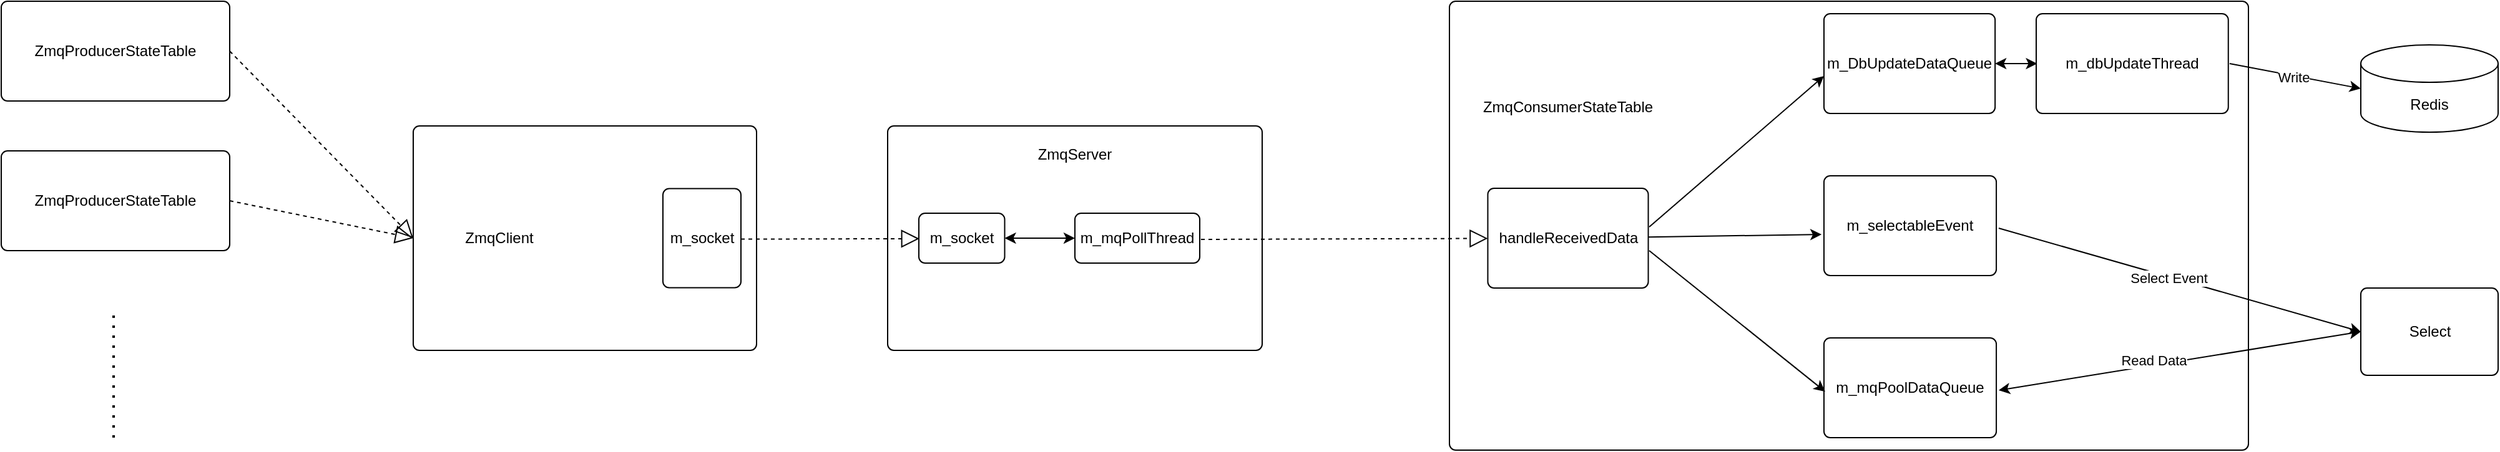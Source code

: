 <mxfile version="20.7.4" type="device"><diagram id="eAsqCl2Hr4wxiDtrhuM2" name="第 1 页"><mxGraphModel dx="1999" dy="558" grid="1" gridSize="10" guides="1" tooltips="1" connect="1" arrows="1" fold="1" page="1" pageScale="1" pageWidth="827" pageHeight="1169" math="0" shadow="0"><root><mxCell id="0"/><mxCell id="1" parent="0"/><mxCell id="B-Z8X0JQEYC3ISRo9Xac-11" value="" style="rounded=1;absoluteArcSize=1;html=1;arcSize=10;" parent="1" vertex="1"><mxGeometry x="-60" y="380" width="275" height="180" as="geometry"/></mxCell><mxCell id="B-Z8X0JQEYC3ISRo9Xac-12" value="ZmqClient" style="html=1;shape=mxgraph.er.anchor;whiteSpace=wrap;" parent="B-Z8X0JQEYC3ISRo9Xac-11" vertex="1"><mxGeometry width="137.5" height="180" as="geometry"/></mxCell><mxCell id="B-Z8X0JQEYC3ISRo9Xac-13" value="m_socket" style="rounded=1;absoluteArcSize=1;html=1;arcSize=10;whiteSpace=wrap;points=[];strokeColor=inherit;fillColor=inherit;" parent="B-Z8X0JQEYC3ISRo9Xac-11" vertex="1"><mxGeometry x="200" y="50.25" width="62.5" height="79.5" as="geometry"/></mxCell><mxCell id="B-Z8X0JQEYC3ISRo9Xac-14" value="" style="rounded=1;absoluteArcSize=1;html=1;arcSize=10;" parent="1" vertex="1"><mxGeometry x="320" y="380" width="300" height="180" as="geometry"/></mxCell><mxCell id="B-Z8X0JQEYC3ISRo9Xac-15" value="ZmqServer" style="html=1;shape=mxgraph.er.anchor;whiteSpace=wrap;" parent="B-Z8X0JQEYC3ISRo9Xac-14" vertex="1"><mxGeometry width="300" height="45" as="geometry"/></mxCell><mxCell id="B-Z8X0JQEYC3ISRo9Xac-16" value="m_socket" style="rounded=1;absoluteArcSize=1;html=1;arcSize=10;whiteSpace=wrap;points=[];strokeColor=inherit;fillColor=inherit;" parent="B-Z8X0JQEYC3ISRo9Xac-14" vertex="1"><mxGeometry x="25" y="70" width="68.75" height="40" as="geometry"/></mxCell><mxCell id="B-Z8X0JQEYC3ISRo9Xac-21" value="m_mqPollThread" style="rounded=1;absoluteArcSize=1;html=1;arcSize=10;whiteSpace=wrap;points=[];strokeColor=inherit;fillColor=inherit;" parent="B-Z8X0JQEYC3ISRo9Xac-14" vertex="1"><mxGeometry x="150" y="70" width="100" height="40" as="geometry"/></mxCell><mxCell id="B-Z8X0JQEYC3ISRo9Xac-24" value="" style="endArrow=classic;startArrow=classic;html=1;rounded=0;" parent="B-Z8X0JQEYC3ISRo9Xac-14" source="B-Z8X0JQEYC3ISRo9Xac-16" target="B-Z8X0JQEYC3ISRo9Xac-21" edge="1"><mxGeometry width="50" height="50" relative="1" as="geometry"><mxPoint x="51.064" y="160" as="sourcePoint"/><mxPoint x="82.979" y="135" as="targetPoint"/></mxGeometry></mxCell><mxCell id="B-Z8X0JQEYC3ISRo9Xac-17" value="" style="endArrow=block;dashed=1;endFill=0;endSize=12;html=1;rounded=0;exitX=1;exitY=0.51;exitDx=0;exitDy=0;entryX=0.006;entryY=0.51;entryDx=0;entryDy=0;entryPerimeter=0;exitPerimeter=0;" parent="1" source="B-Z8X0JQEYC3ISRo9Xac-13" target="B-Z8X0JQEYC3ISRo9Xac-16" edge="1"><mxGeometry width="160" relative="1" as="geometry"><mxPoint x="245" y="250" as="sourcePoint"/><mxPoint x="460" y="250" as="targetPoint"/></mxGeometry></mxCell><mxCell id="4ZpN4e20llAo8rxtcFnt-1" value="" style="rounded=1;absoluteArcSize=1;html=1;arcSize=10;" vertex="1" parent="1"><mxGeometry x="-390" y="280" width="183" height="80" as="geometry"/></mxCell><mxCell id="4ZpN4e20llAo8rxtcFnt-2" value="ZmqProducerStateTable" style="html=1;shape=mxgraph.er.anchor;whiteSpace=wrap;" vertex="1" parent="4ZpN4e20llAo8rxtcFnt-1"><mxGeometry width="183" height="80" as="geometry"/></mxCell><mxCell id="4ZpN4e20llAo8rxtcFnt-4" value="" style="rounded=1;absoluteArcSize=1;html=1;arcSize=10;" vertex="1" parent="1"><mxGeometry x="-390" y="400" width="183" height="80" as="geometry"/></mxCell><mxCell id="4ZpN4e20llAo8rxtcFnt-5" value="ZmqProducerStateTable" style="html=1;shape=mxgraph.er.anchor;whiteSpace=wrap;" vertex="1" parent="4ZpN4e20llAo8rxtcFnt-4"><mxGeometry width="183" height="80" as="geometry"/></mxCell><mxCell id="4ZpN4e20llAo8rxtcFnt-6" value="" style="endArrow=none;dashed=1;html=1;dashPattern=1 3;strokeWidth=2;rounded=0;" edge="1" parent="1"><mxGeometry width="50" height="50" relative="1" as="geometry"><mxPoint x="-300" y="630" as="sourcePoint"/><mxPoint x="-300" y="530" as="targetPoint"/></mxGeometry></mxCell><mxCell id="4ZpN4e20llAo8rxtcFnt-7" value="" style="endArrow=block;dashed=1;endFill=0;endSize=12;html=1;rounded=0;exitX=1;exitY=0.5;exitDx=0;exitDy=0;entryX=0;entryY=0.5;entryDx=0;entryDy=0;" edge="1" parent="1" source="4ZpN4e20llAo8rxtcFnt-1" target="B-Z8X0JQEYC3ISRo9Xac-11"><mxGeometry width="160" relative="1" as="geometry"><mxPoint x="212.5" y="480.795" as="sourcePoint"/><mxPoint x="-80" y="490" as="targetPoint"/></mxGeometry></mxCell><mxCell id="4ZpN4e20llAo8rxtcFnt-8" value="" style="endArrow=block;dashed=1;endFill=0;endSize=12;html=1;rounded=0;exitX=1;exitY=0.5;exitDx=0;exitDy=0;" edge="1" parent="1" source="4ZpN4e20llAo8rxtcFnt-4"><mxGeometry width="160" relative="1" as="geometry"><mxPoint x="-197" y="330" as="sourcePoint"/><mxPoint x="-60" y="470" as="targetPoint"/></mxGeometry></mxCell><mxCell id="4ZpN4e20llAo8rxtcFnt-9" value="" style="rounded=1;absoluteArcSize=1;html=1;arcSize=10;" vertex="1" parent="1"><mxGeometry x="770" y="280" width="640" height="360" as="geometry"/></mxCell><mxCell id="4ZpN4e20llAo8rxtcFnt-10" value="ZmqConsumerStateTable" style="html=1;shape=mxgraph.er.anchor;whiteSpace=wrap;" vertex="1" parent="4ZpN4e20llAo8rxtcFnt-9"><mxGeometry width="190" height="170" as="geometry"/></mxCell><mxCell id="4ZpN4e20llAo8rxtcFnt-12" value="m_dbUpdateThread" style="rounded=1;absoluteArcSize=1;html=1;arcSize=10;whiteSpace=wrap;points=[];strokeColor=inherit;fillColor=inherit;" vertex="1" parent="4ZpN4e20llAo8rxtcFnt-9"><mxGeometry x="470.003" y="10" width="153.872" height="80" as="geometry"/></mxCell><mxCell id="4ZpN4e20llAo8rxtcFnt-13" value="m_DbUpdateDataQueue" style="rounded=1;absoluteArcSize=1;html=1;arcSize=10;whiteSpace=wrap;points=[];strokeColor=inherit;fillColor=inherit;" vertex="1" parent="4ZpN4e20llAo8rxtcFnt-9"><mxGeometry x="300" y="10" width="137.07" height="80" as="geometry"/></mxCell><mxCell id="4ZpN4e20llAo8rxtcFnt-14" value="m_mqPoolDataQueue" style="rounded=1;absoluteArcSize=1;html=1;arcSize=10;whiteSpace=wrap;points=[];strokeColor=inherit;fillColor=inherit;" vertex="1" parent="4ZpN4e20llAo8rxtcFnt-9"><mxGeometry x="300" y="270" width="138.05" height="80" as="geometry"/></mxCell><mxCell id="4ZpN4e20llAo8rxtcFnt-15" value="handleReceivedData" style="rounded=1;absoluteArcSize=1;html=1;arcSize=10;whiteSpace=wrap;points=[];strokeColor=inherit;fillColor=inherit;" vertex="1" parent="4ZpN4e20llAo8rxtcFnt-9"><mxGeometry x="30.73" y="150" width="128.54" height="80" as="geometry"/></mxCell><mxCell id="4ZpN4e20llAo8rxtcFnt-17" value="" style="endArrow=classic;startArrow=classic;html=1;rounded=0;entryX=0.005;entryY=0.5;entryDx=0;entryDy=0;entryPerimeter=0;" edge="1" parent="4ZpN4e20llAo8rxtcFnt-9" source="4ZpN4e20llAo8rxtcFnt-13" target="4ZpN4e20llAo8rxtcFnt-12"><mxGeometry width="50" height="50" relative="1" as="geometry"><mxPoint x="78.049" y="179.5" as="sourcePoint"/><mxPoint x="109.268" y="179.5" as="targetPoint"/></mxGeometry></mxCell><mxCell id="4ZpN4e20llAo8rxtcFnt-18" value="m_selectableEvent" style="rounded=1;absoluteArcSize=1;html=1;arcSize=10;whiteSpace=wrap;points=[];strokeColor=inherit;fillColor=inherit;" vertex="1" parent="4ZpN4e20llAo8rxtcFnt-9"><mxGeometry x="300" y="140" width="138.05" height="80" as="geometry"/></mxCell><mxCell id="4ZpN4e20llAo8rxtcFnt-19" value="" style="endArrow=classic;html=1;rounded=0;entryX=-0.014;entryY=0.588;entryDx=0;entryDy=0;entryPerimeter=0;" edge="1" parent="4ZpN4e20llAo8rxtcFnt-9" target="4ZpN4e20llAo8rxtcFnt-18" source="4ZpN4e20llAo8rxtcFnt-15"><mxGeometry width="50" height="50" relative="1" as="geometry"><mxPoint x="230" y="200" as="sourcePoint"/><mxPoint x="309.041" y="62" as="targetPoint"/></mxGeometry></mxCell><mxCell id="4ZpN4e20llAo8rxtcFnt-20" value="" style="endArrow=classic;html=1;rounded=0;entryX=0;entryY=0.625;entryDx=0;entryDy=0;entryPerimeter=0;exitX=1.006;exitY=0.388;exitDx=0;exitDy=0;exitPerimeter=0;" edge="1" parent="4ZpN4e20llAo8rxtcFnt-9" source="4ZpN4e20llAo8rxtcFnt-15" target="4ZpN4e20llAo8rxtcFnt-13"><mxGeometry width="50" height="50" relative="1" as="geometry"><mxPoint x="237.947" y="205.04" as="sourcePoint"/><mxPoint x="308.067" y="197.04" as="targetPoint"/></mxGeometry></mxCell><mxCell id="4ZpN4e20llAo8rxtcFnt-21" value="" style="endArrow=classic;html=1;rounded=0;entryX=0.007;entryY=0.538;entryDx=0;entryDy=0;entryPerimeter=0;" edge="1" parent="4ZpN4e20llAo8rxtcFnt-9" target="4ZpN4e20llAo8rxtcFnt-14"><mxGeometry width="50" height="50" relative="1" as="geometry"><mxPoint x="160" y="200" as="sourcePoint"/><mxPoint x="308.067" y="187.04" as="targetPoint"/></mxGeometry></mxCell><mxCell id="4ZpN4e20llAo8rxtcFnt-22" value="Redis" style="shape=cylinder3;whiteSpace=wrap;html=1;boundedLbl=1;backgroundOutline=1;size=15;" vertex="1" parent="1"><mxGeometry x="1500" y="315" width="110" height="70" as="geometry"/></mxCell><mxCell id="4ZpN4e20llAo8rxtcFnt-23" value="" style="endArrow=classic;html=1;rounded=0;entryX=0;entryY=0.5;entryDx=0;entryDy=0;entryPerimeter=0;exitX=1.007;exitY=0.5;exitDx=0;exitDy=0;exitPerimeter=0;" edge="1" parent="1" source="4ZpN4e20llAo8rxtcFnt-12" target="4ZpN4e20llAo8rxtcFnt-22"><mxGeometry width="50" height="50" relative="1" as="geometry"><mxPoint x="940" y="270" as="sourcePoint"/><mxPoint x="990" y="220" as="targetPoint"/></mxGeometry></mxCell><mxCell id="4ZpN4e20llAo8rxtcFnt-24" value="Write" style="edgeLabel;html=1;align=center;verticalAlign=middle;resizable=0;points=[];" vertex="1" connectable="0" parent="4ZpN4e20llAo8rxtcFnt-23"><mxGeometry x="-0.038" y="-1" relative="1" as="geometry"><mxPoint as="offset"/></mxGeometry></mxCell><mxCell id="4ZpN4e20llAo8rxtcFnt-25" value="" style="rounded=1;absoluteArcSize=1;html=1;arcSize=10;" vertex="1" parent="1"><mxGeometry x="1500" y="510" width="110" height="70" as="geometry"/></mxCell><mxCell id="4ZpN4e20llAo8rxtcFnt-26" value="Select" style="html=1;shape=mxgraph.er.anchor;whiteSpace=wrap;" vertex="1" parent="4ZpN4e20llAo8rxtcFnt-25"><mxGeometry x="27.5" width="55.0" height="70" as="geometry"/></mxCell><mxCell id="4ZpN4e20llAo8rxtcFnt-27" value="" style="endArrow=classic;html=1;rounded=0;entryX=0;entryY=0.5;entryDx=0;entryDy=0;exitX=1.014;exitY=0.525;exitDx=0;exitDy=0;exitPerimeter=0;" edge="1" parent="1" source="4ZpN4e20llAo8rxtcFnt-18" target="4ZpN4e20llAo8rxtcFnt-25"><mxGeometry width="50" height="50" relative="1" as="geometry"><mxPoint x="1340" y="420" as="sourcePoint"/><mxPoint x="1390" y="370" as="targetPoint"/></mxGeometry></mxCell><mxCell id="4ZpN4e20llAo8rxtcFnt-28" value="Select Event" style="edgeLabel;html=1;align=center;verticalAlign=middle;resizable=0;points=[];" vertex="1" connectable="0" parent="4ZpN4e20llAo8rxtcFnt-27"><mxGeometry x="-0.065" y="-1" relative="1" as="geometry"><mxPoint as="offset"/></mxGeometry></mxCell><mxCell id="4ZpN4e20llAo8rxtcFnt-29" value="" style="endArrow=classic;startArrow=classic;html=1;rounded=0;entryX=0;entryY=0.5;entryDx=0;entryDy=0;exitX=1.014;exitY=0.525;exitDx=0;exitDy=0;exitPerimeter=0;" edge="1" parent="1" source="4ZpN4e20llAo8rxtcFnt-14" target="4ZpN4e20llAo8rxtcFnt-25"><mxGeometry width="50" height="50" relative="1" as="geometry"><mxPoint x="1340" y="420" as="sourcePoint"/><mxPoint x="1390" y="370" as="targetPoint"/></mxGeometry></mxCell><mxCell id="4ZpN4e20llAo8rxtcFnt-30" value="Read Data" style="edgeLabel;html=1;align=center;verticalAlign=middle;resizable=0;points=[];" vertex="1" connectable="0" parent="4ZpN4e20llAo8rxtcFnt-29"><mxGeometry x="-0.141" y="4" relative="1" as="geometry"><mxPoint as="offset"/></mxGeometry></mxCell><mxCell id="4ZpN4e20llAo8rxtcFnt-36" value="" style="endArrow=block;dashed=1;endFill=0;endSize=12;html=1;rounded=0;exitX=1.01;exitY=0.525;exitDx=0;exitDy=0;exitPerimeter=0;" edge="1" parent="1" source="B-Z8X0JQEYC3ISRo9Xac-21" target="4ZpN4e20llAo8rxtcFnt-15"><mxGeometry width="160" relative="1" as="geometry"><mxPoint x="212.5" y="480.795" as="sourcePoint"/><mxPoint x="355.412" y="480.4" as="targetPoint"/></mxGeometry></mxCell></root></mxGraphModel></diagram></mxfile>